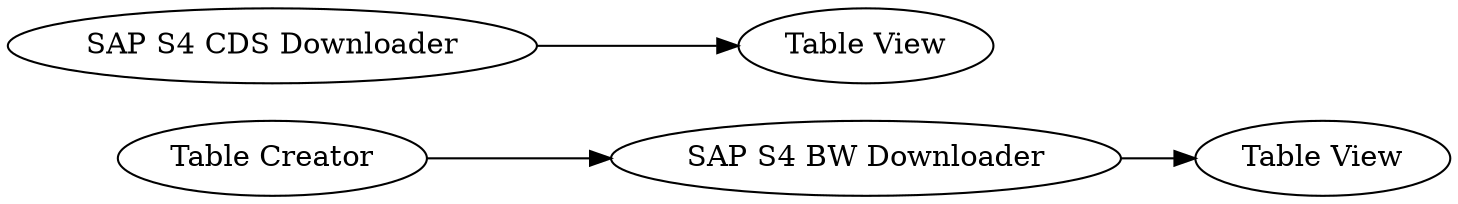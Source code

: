digraph {
	2 -> 1
	5 -> 6
	1 -> 3
	5 [label="SAP S4 CDS Downloader"]
	1 [label="SAP S4 BW Downloader"]
	6 [label="Table View"]
	3 [label="Table View"]
	2 [label="Table Creator"]
	rankdir=LR
}
